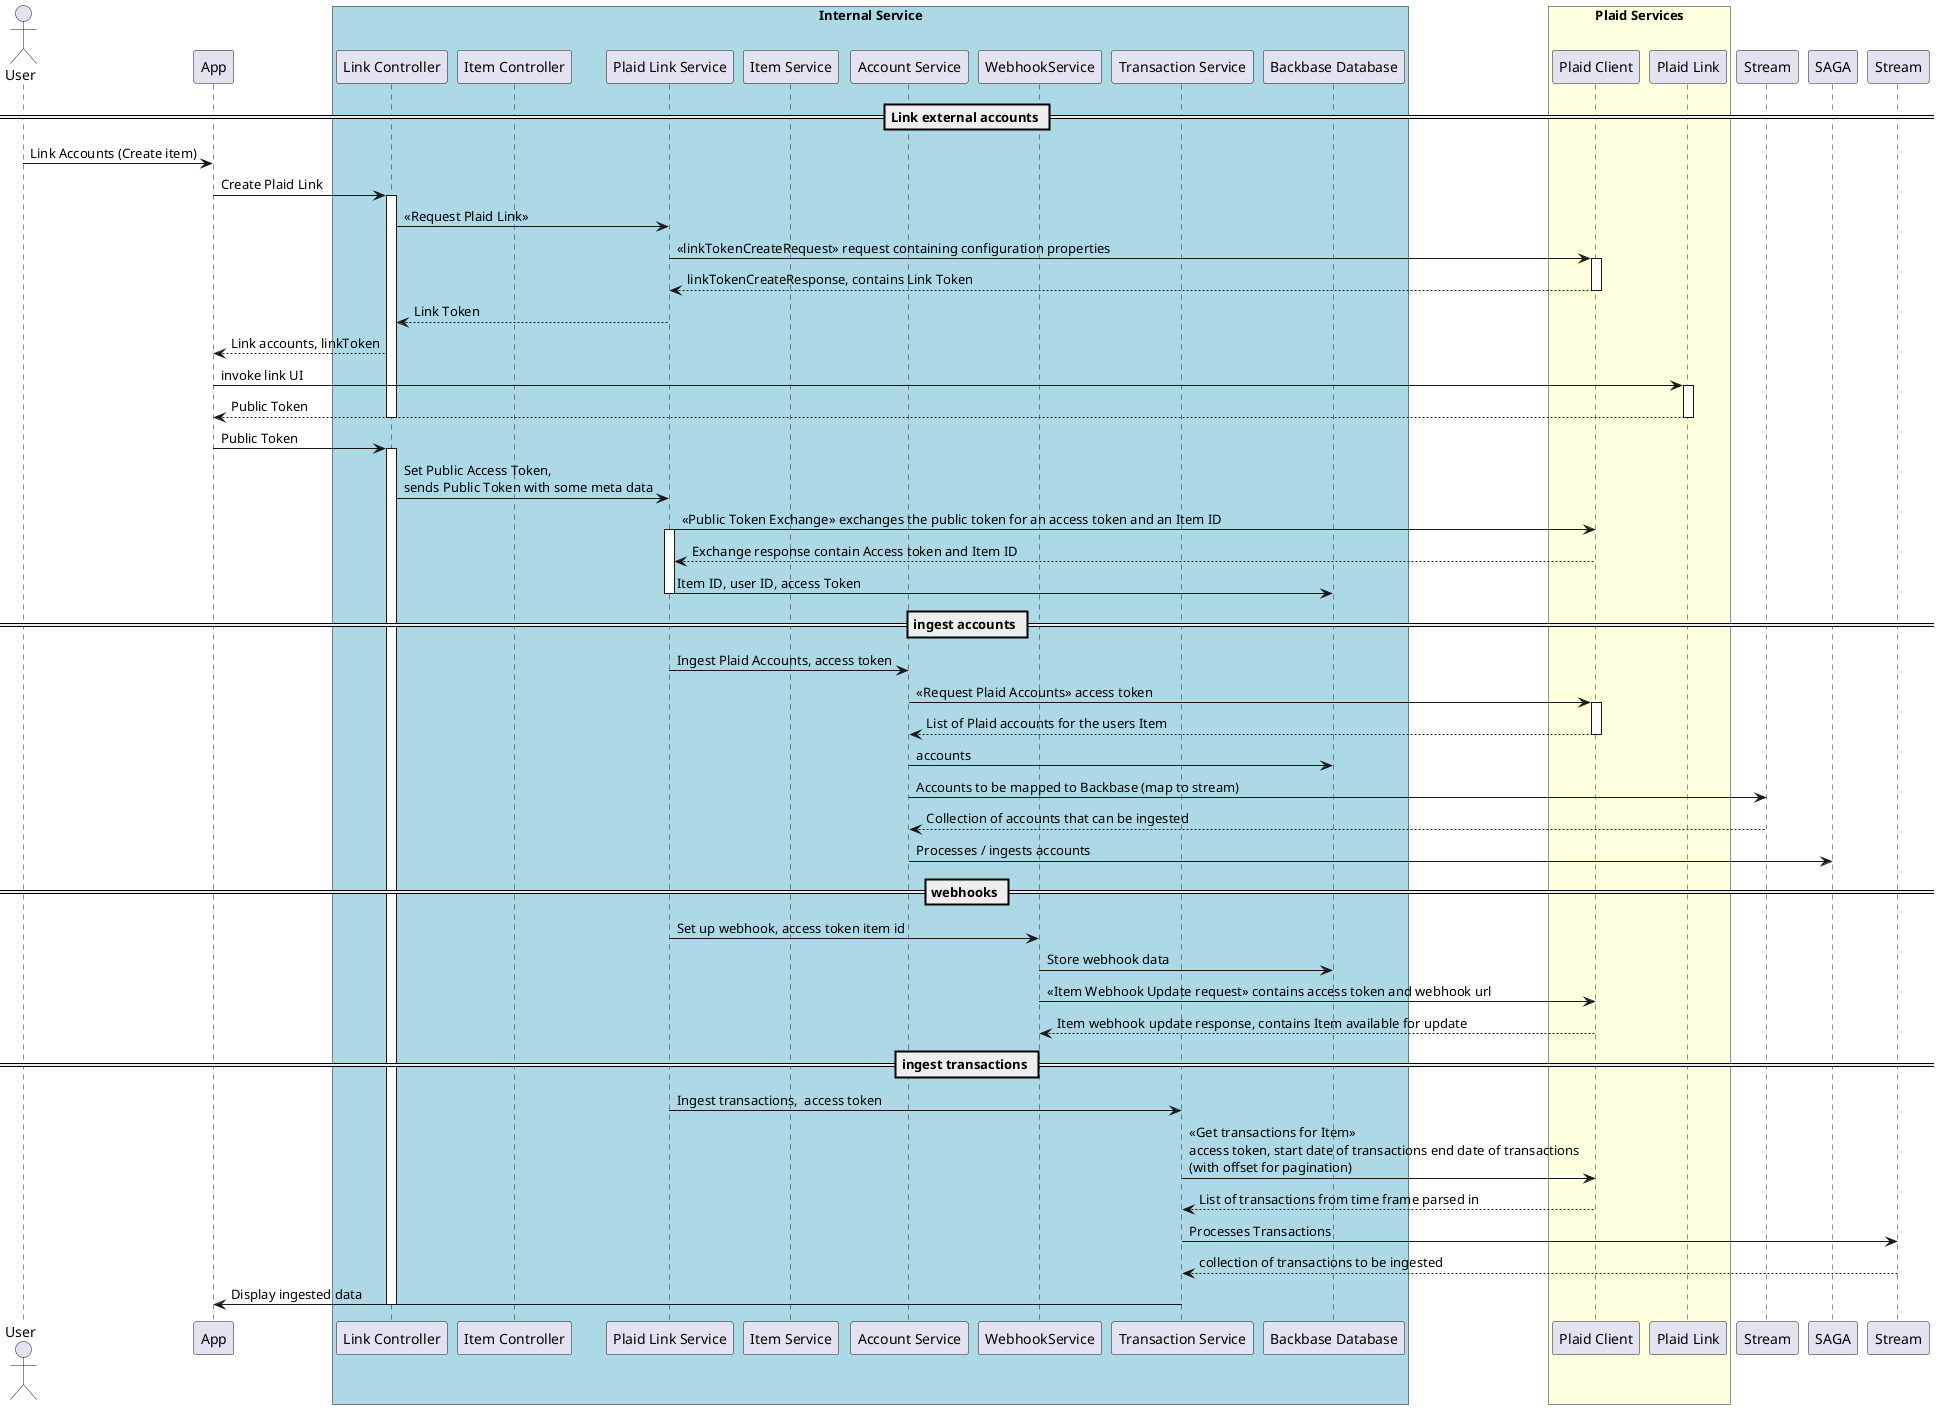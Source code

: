 @startuml
actor User
participant App
box "Internal Service" #LightBlue
participant "Link Controller" as LCtrl
participant "Item Controller" as ICtrl
participant "Plaid Link Service" as PLServe
participant "Item Service" as IServe
participant "Account Service" as AServe
participant "WebhookService" as WServe
participant "Transaction Service" as TServe
'participant "Item Repository" as IRepo
'participant "Account Repo" as ARepo
'participant "Webhook Repository" as WRepo
participant "Backbase Database" as BD
end box
box "Plaid Services" #LightYellow
participant "Plaid Client" as PClient
participant "Plaid Link" as PLink
end box
participant "Stream" as S
participant "SAGA"


== Link external accounts ==
User -> App: Link Accounts (Create item)
App -> LCtrl: Create Plaid Link
activate LCtrl
 LCtrl -> PLServe: <<Request Plaid Link>>
 PLServe -> PClient: <<linkTokenCreateRequest>> request containing configuration properties
    activate PClient
     PClient --> PLServe: linkTokenCreateResponse, contains Link Token
    deactivate PClient
 PLServe --> LCtrl: Link Token
 App <-- LCtrl: Link accounts, linkToken

 App-> PLink: invoke link UI
    activate PLink
    PLink --> App: Public Token
    deactivate PLink
 deactivate
 App -> LCtrl: Public Token


    activate LCtrl
     LCtrl -> PLServe: Set Public Access Token,\nsends Public Token with some meta data
     PLServe -> PClient: <<Public Token Exchange>> exchanges the public token for an access token and an Item ID
        activate PLServe
          PClient --> PLServe: Exchange response contain Access token and Item ID
          PLServe -> BD: Item ID, user ID, access Token
        deactivate PLServe
     == ingest accounts ==
     PLServe -> AServe: Ingest Plaid Accounts, access token
     AServe -> PClient: <<Request Plaid Accounts>> access token
        activate PClient
            PClient --> AServe: List of Plaid accounts for the users Item
        deactivate PClient
     AServe-> BD: accounts
     AServe -> S: Accounts to be mapped to Backbase (map to stream)
     S --> AServe: Collection of accounts that can be ingested
     AServe -> SAGA: Processes / ingests accounts
== webhooks ==
     PLServe -> WServe: Set up webhook, access token item id
     WServe -> BD: Store webhook data
     WServe -> PClient: <<Item Webhook Update request>> contains access token and webhook url
     PClient --> WServe: Item webhook update response, contains Item available for update
== ingest transactions ==
    PLServe -> TServe: Ingest transactions,  access token
    TServe -> PClient: <<Get transactions for Item>> \naccess token, start date of transactions end date of transactions\n(with offset for pagination)
    PClient --> TServe: List of transactions from time frame parsed in
    TServe -> Stream: Processes Transactions
    Stream --> TServe: collection of transactions to be ingested
    TServe -> App: Display ingested data






   deactivate




@enduml